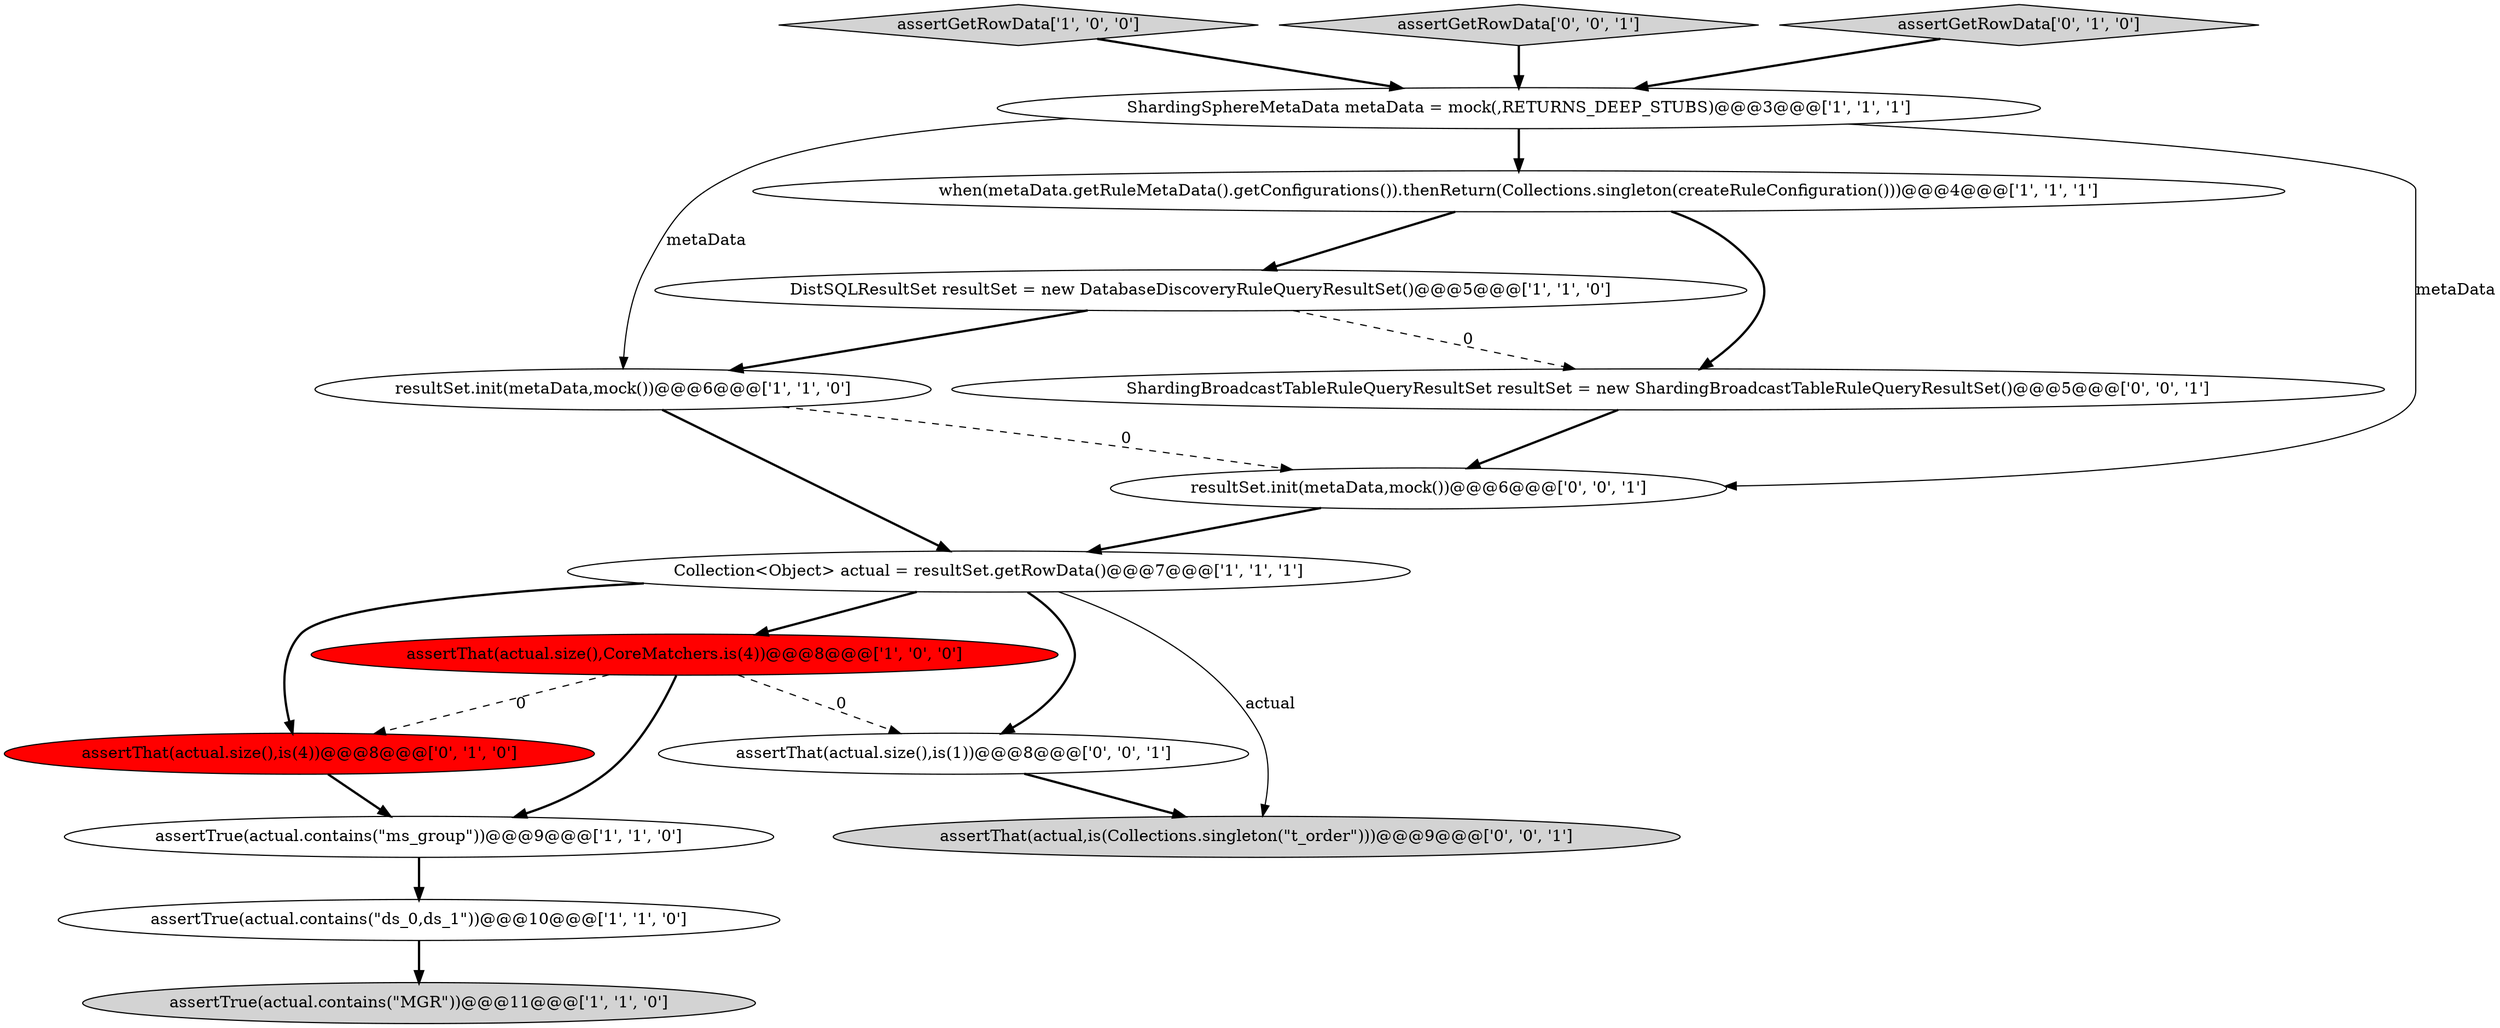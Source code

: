 digraph {
4 [style = filled, label = "assertGetRowData['1', '0', '0']", fillcolor = lightgray, shape = diamond image = "AAA0AAABBB1BBB"];
7 [style = filled, label = "assertTrue(actual.contains(\"ds_0,ds_1\"))@@@10@@@['1', '1', '0']", fillcolor = white, shape = ellipse image = "AAA0AAABBB1BBB"];
0 [style = filled, label = "Collection<Object> actual = resultSet.getRowData()@@@7@@@['1', '1', '1']", fillcolor = white, shape = ellipse image = "AAA0AAABBB1BBB"];
2 [style = filled, label = "assertTrue(actual.contains(\"MGR\"))@@@11@@@['1', '1', '0']", fillcolor = lightgray, shape = ellipse image = "AAA0AAABBB1BBB"];
9 [style = filled, label = "assertThat(actual.size(),CoreMatchers.is(4))@@@8@@@['1', '0', '0']", fillcolor = red, shape = ellipse image = "AAA1AAABBB1BBB"];
13 [style = filled, label = "assertThat(actual,is(Collections.singleton(\"t_order\")))@@@9@@@['0', '0', '1']", fillcolor = lightgray, shape = ellipse image = "AAA0AAABBB3BBB"];
3 [style = filled, label = "ShardingSphereMetaData metaData = mock(,RETURNS_DEEP_STUBS)@@@3@@@['1', '1', '1']", fillcolor = white, shape = ellipse image = "AAA0AAABBB1BBB"];
5 [style = filled, label = "DistSQLResultSet resultSet = new DatabaseDiscoveryRuleQueryResultSet()@@@5@@@['1', '1', '0']", fillcolor = white, shape = ellipse image = "AAA0AAABBB1BBB"];
10 [style = filled, label = "assertThat(actual.size(),is(4))@@@8@@@['0', '1', '0']", fillcolor = red, shape = ellipse image = "AAA1AAABBB2BBB"];
15 [style = filled, label = "assertThat(actual.size(),is(1))@@@8@@@['0', '0', '1']", fillcolor = white, shape = ellipse image = "AAA0AAABBB3BBB"];
14 [style = filled, label = "resultSet.init(metaData,mock())@@@6@@@['0', '0', '1']", fillcolor = white, shape = ellipse image = "AAA0AAABBB3BBB"];
8 [style = filled, label = "resultSet.init(metaData,mock())@@@6@@@['1', '1', '0']", fillcolor = white, shape = ellipse image = "AAA0AAABBB1BBB"];
1 [style = filled, label = "when(metaData.getRuleMetaData().getConfigurations()).thenReturn(Collections.singleton(createRuleConfiguration()))@@@4@@@['1', '1', '1']", fillcolor = white, shape = ellipse image = "AAA0AAABBB1BBB"];
16 [style = filled, label = "assertGetRowData['0', '0', '1']", fillcolor = lightgray, shape = diamond image = "AAA0AAABBB3BBB"];
12 [style = filled, label = "ShardingBroadcastTableRuleQueryResultSet resultSet = new ShardingBroadcastTableRuleQueryResultSet()@@@5@@@['0', '0', '1']", fillcolor = white, shape = ellipse image = "AAA0AAABBB3BBB"];
6 [style = filled, label = "assertTrue(actual.contains(\"ms_group\"))@@@9@@@['1', '1', '0']", fillcolor = white, shape = ellipse image = "AAA0AAABBB1BBB"];
11 [style = filled, label = "assertGetRowData['0', '1', '0']", fillcolor = lightgray, shape = diamond image = "AAA0AAABBB2BBB"];
1->5 [style = bold, label=""];
16->3 [style = bold, label=""];
5->8 [style = bold, label=""];
4->3 [style = bold, label=""];
0->9 [style = bold, label=""];
15->13 [style = bold, label=""];
9->10 [style = dashed, label="0"];
5->12 [style = dashed, label="0"];
3->1 [style = bold, label=""];
8->14 [style = dashed, label="0"];
10->6 [style = bold, label=""];
0->15 [style = bold, label=""];
9->6 [style = bold, label=""];
8->0 [style = bold, label=""];
0->10 [style = bold, label=""];
14->0 [style = bold, label=""];
11->3 [style = bold, label=""];
3->8 [style = solid, label="metaData"];
0->13 [style = solid, label="actual"];
7->2 [style = bold, label=""];
12->14 [style = bold, label=""];
1->12 [style = bold, label=""];
3->14 [style = solid, label="metaData"];
6->7 [style = bold, label=""];
9->15 [style = dashed, label="0"];
}
